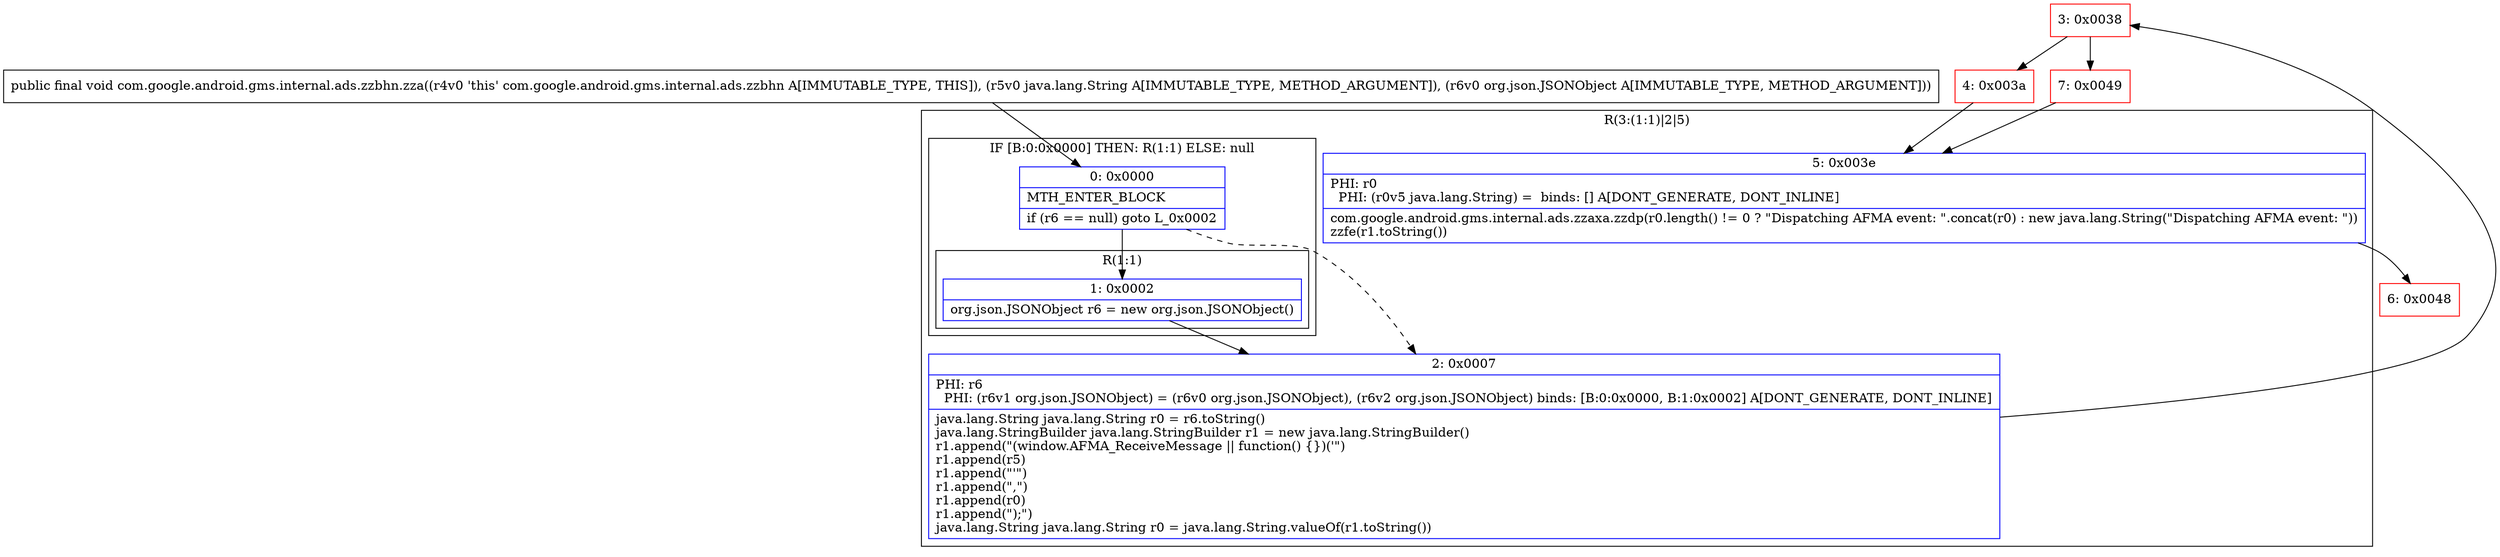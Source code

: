 digraph "CFG forcom.google.android.gms.internal.ads.zzbhn.zza(Ljava\/lang\/String;Lorg\/json\/JSONObject;)V" {
subgraph cluster_Region_649841103 {
label = "R(3:(1:1)|2|5)";
node [shape=record,color=blue];
subgraph cluster_IfRegion_1832922765 {
label = "IF [B:0:0x0000] THEN: R(1:1) ELSE: null";
node [shape=record,color=blue];
Node_0 [shape=record,label="{0\:\ 0x0000|MTH_ENTER_BLOCK\l|if (r6 == null) goto L_0x0002\l}"];
subgraph cluster_Region_915475529 {
label = "R(1:1)";
node [shape=record,color=blue];
Node_1 [shape=record,label="{1\:\ 0x0002|org.json.JSONObject r6 = new org.json.JSONObject()\l}"];
}
}
Node_2 [shape=record,label="{2\:\ 0x0007|PHI: r6 \l  PHI: (r6v1 org.json.JSONObject) = (r6v0 org.json.JSONObject), (r6v2 org.json.JSONObject) binds: [B:0:0x0000, B:1:0x0002] A[DONT_GENERATE, DONT_INLINE]\l|java.lang.String java.lang.String r0 = r6.toString()\ljava.lang.StringBuilder java.lang.StringBuilder r1 = new java.lang.StringBuilder()\lr1.append(\"(window.AFMA_ReceiveMessage \|\| function() \{\})('\")\lr1.append(r5)\lr1.append(\"'\")\lr1.append(\",\")\lr1.append(r0)\lr1.append(\");\")\ljava.lang.String java.lang.String r0 = java.lang.String.valueOf(r1.toString())\l}"];
Node_5 [shape=record,label="{5\:\ 0x003e|PHI: r0 \l  PHI: (r0v5 java.lang.String) =  binds: [] A[DONT_GENERATE, DONT_INLINE]\l|com.google.android.gms.internal.ads.zzaxa.zzdp(r0.length() != 0 ? \"Dispatching AFMA event: \".concat(r0) : new java.lang.String(\"Dispatching AFMA event: \"))\lzzfe(r1.toString())\l}"];
}
Node_3 [shape=record,color=red,label="{3\:\ 0x0038}"];
Node_4 [shape=record,color=red,label="{4\:\ 0x003a}"];
Node_6 [shape=record,color=red,label="{6\:\ 0x0048}"];
Node_7 [shape=record,color=red,label="{7\:\ 0x0049}"];
MethodNode[shape=record,label="{public final void com.google.android.gms.internal.ads.zzbhn.zza((r4v0 'this' com.google.android.gms.internal.ads.zzbhn A[IMMUTABLE_TYPE, THIS]), (r5v0 java.lang.String A[IMMUTABLE_TYPE, METHOD_ARGUMENT]), (r6v0 org.json.JSONObject A[IMMUTABLE_TYPE, METHOD_ARGUMENT])) }"];
MethodNode -> Node_0;
Node_0 -> Node_1;
Node_0 -> Node_2[style=dashed];
Node_1 -> Node_2;
Node_2 -> Node_3;
Node_5 -> Node_6;
Node_3 -> Node_4;
Node_3 -> Node_7;
Node_4 -> Node_5;
Node_7 -> Node_5;
}

